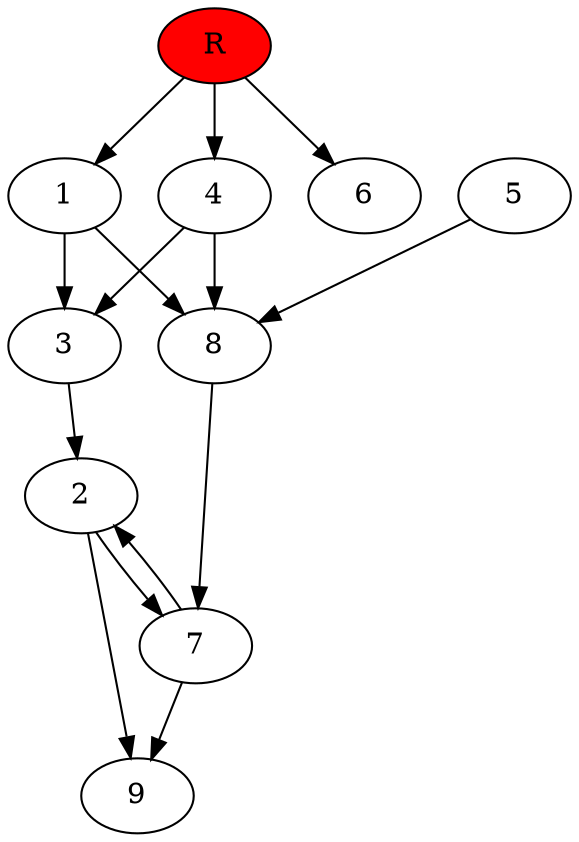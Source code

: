 digraph prb25218 {
	1
	2
	3
	4
	5
	6
	7
	8
	R [fillcolor="#ff0000" style=filled]
	1 -> 3
	1 -> 8
	2 -> 7
	2 -> 9
	3 -> 2
	4 -> 3
	4 -> 8
	5 -> 8
	7 -> 2
	7 -> 9
	8 -> 7
	R -> 1
	R -> 4
	R -> 6
}
